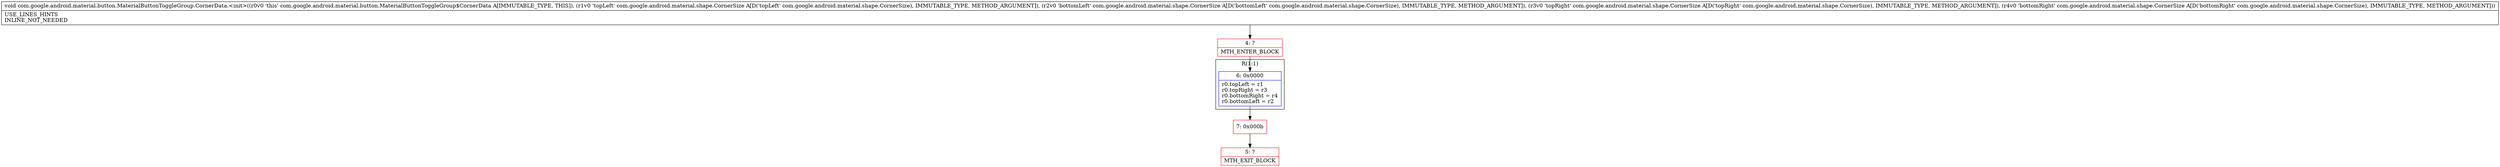 digraph "CFG forcom.google.android.material.button.MaterialButtonToggleGroup.CornerData.\<init\>(Lcom\/google\/android\/material\/shape\/CornerSize;Lcom\/google\/android\/material\/shape\/CornerSize;Lcom\/google\/android\/material\/shape\/CornerSize;Lcom\/google\/android\/material\/shape\/CornerSize;)V" {
subgraph cluster_Region_2103825397 {
label = "R(1:1)";
node [shape=record,color=blue];
Node_6 [shape=record,label="{6\:\ 0x0000|r0.topLeft = r1\lr0.topRight = r3\lr0.bottomRight = r4\lr0.bottomLeft = r2\l}"];
}
Node_4 [shape=record,color=red,label="{4\:\ ?|MTH_ENTER_BLOCK\l}"];
Node_7 [shape=record,color=red,label="{7\:\ 0x000b}"];
Node_5 [shape=record,color=red,label="{5\:\ ?|MTH_EXIT_BLOCK\l}"];
MethodNode[shape=record,label="{void com.google.android.material.button.MaterialButtonToggleGroup.CornerData.\<init\>((r0v0 'this' com.google.android.material.button.MaterialButtonToggleGroup$CornerData A[IMMUTABLE_TYPE, THIS]), (r1v0 'topLeft' com.google.android.material.shape.CornerSize A[D('topLeft' com.google.android.material.shape.CornerSize), IMMUTABLE_TYPE, METHOD_ARGUMENT]), (r2v0 'bottomLeft' com.google.android.material.shape.CornerSize A[D('bottomLeft' com.google.android.material.shape.CornerSize), IMMUTABLE_TYPE, METHOD_ARGUMENT]), (r3v0 'topRight' com.google.android.material.shape.CornerSize A[D('topRight' com.google.android.material.shape.CornerSize), IMMUTABLE_TYPE, METHOD_ARGUMENT]), (r4v0 'bottomRight' com.google.android.material.shape.CornerSize A[D('bottomRight' com.google.android.material.shape.CornerSize), IMMUTABLE_TYPE, METHOD_ARGUMENT]))  | USE_LINES_HINTS\lINLINE_NOT_NEEDED\l}"];
MethodNode -> Node_4;Node_6 -> Node_7;
Node_4 -> Node_6;
Node_7 -> Node_5;
}

